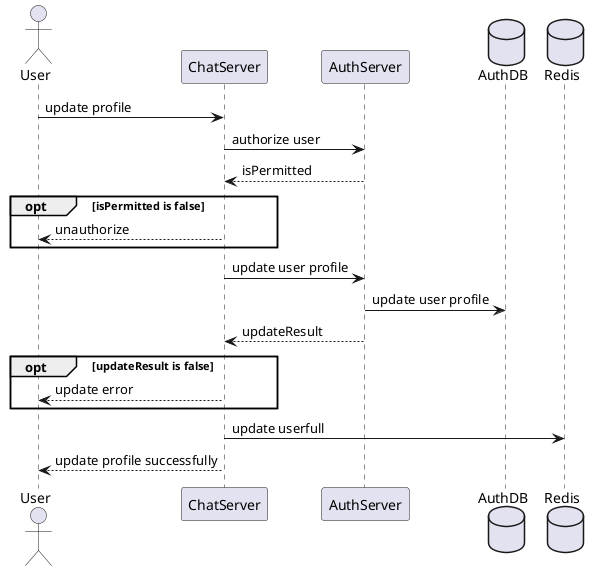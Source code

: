 @startuml
actor User

participant ChatServer
participant AuthServer

database AuthDB
database Redis

User -> ChatServer: update profile
ChatServer -> AuthServer: authorize user
AuthServer --> ChatServer: isPermitted
opt isPermitted is false
    ChatServer --> User: unauthorize
end
ChatServer -> AuthServer: update user profile
AuthServer -> AuthDB: update user profile
AuthServer --> ChatServer: updateResult
opt updateResult is false
    ChatServer --> User: update error
end 
ChatServer -> Redis: update userfull
ChatServer --> User: update profile successfully


@enduml